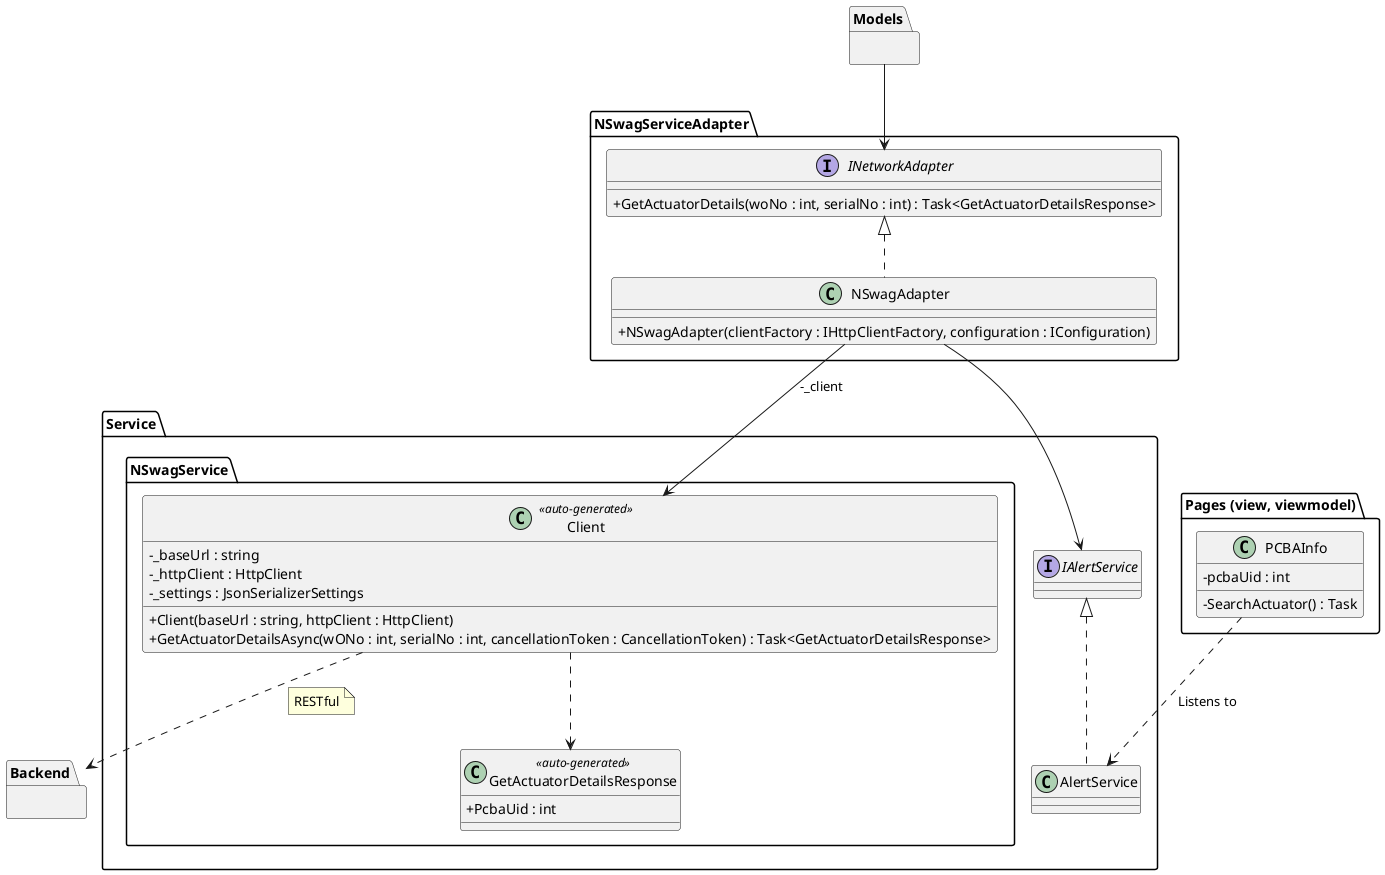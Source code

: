 @startuml
skinparam classAttributeIconSize 0

package NSwagServiceAdapter {
    interface INetworkAdapter {
        +GetActuatorDetails(woNo : int, serialNo : int) : Task<GetActuatorDetailsResponse>
    }
    
    class NSwagAdapter {
        +NSwagAdapter(clientFactory : IHttpClientFactory, configuration : IConfiguration)
    }
    
    INetworkAdapter <|.. NSwagAdapter
}
package "Pages (view, viewmodel)" {
    class PCBAInfo {
        -pcbaUid : int
        -SearchActuator() : Task
    }
}

package Models {

}


package "Service" {
    package "NSwagService" {
        class Client <<auto-generated>> {
            -_baseUrl : string
            -_httpClient : HttpClient
            -_settings : JsonSerializerSettings      
            +Client(baseUrl : string, httpClient : HttpClient) 
            +GetActuatorDetailsAsync(wONo : int, serialNo : int, cancellationToken : CancellationToken) : Task<GetActuatorDetailsResponse>
        }
        
        class GetActuatorDetailsResponse <<auto-generated>> {
            +PcbaUid : int
        }
        
        Client ..> GetActuatorDetailsResponse
    }
    
    class AlertService {
            
            }
    interface IAlertService {
    }
    
    IAlertService <|.. AlertService
}

Models --> INetworkAdapter
NSwagAdapter --> Client : -_client
NSwagAdapter --> IAlertService
PCBAInfo ..> AlertService : Listens to

package Backend{

}

Client ..> Backend
note right on link
    RESTful
end note

@enduml
